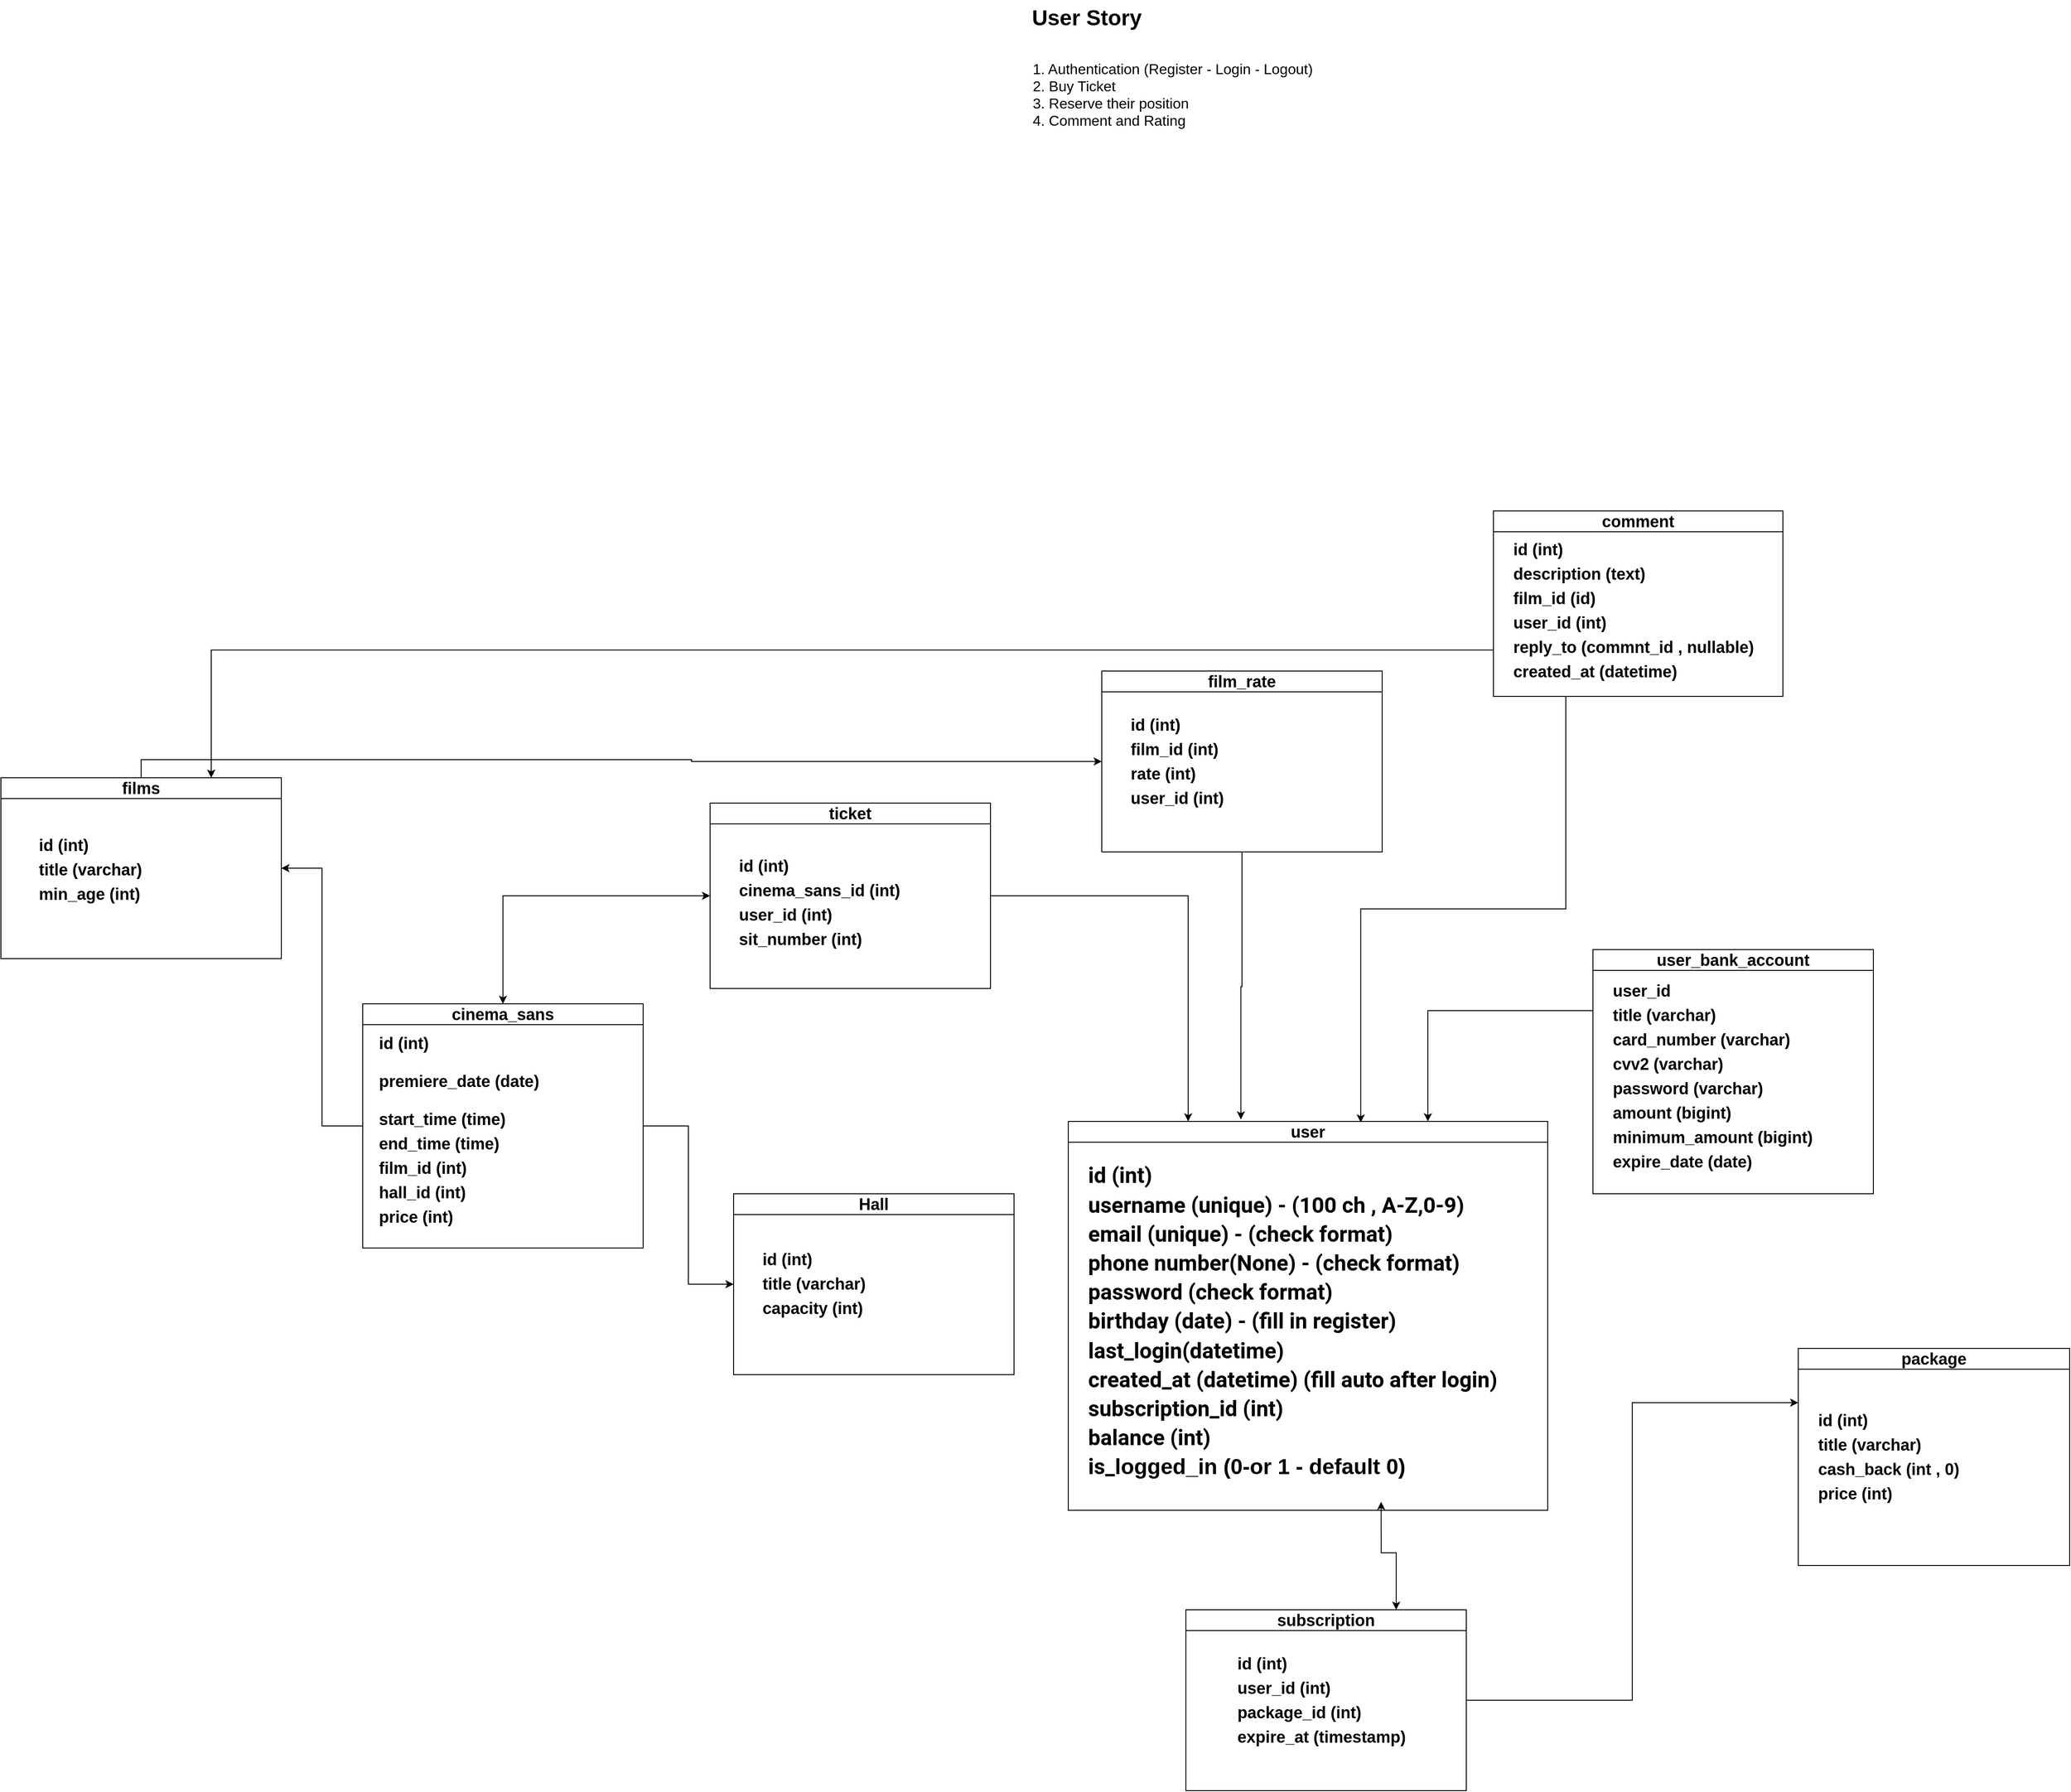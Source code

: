 <mxfile version="20.5.3" type="embed"><diagram name="Page-1" id="5Sw0mt2Ui1cbXPdswmmH"><mxGraphModel dx="3724" dy="1913" grid="0" gridSize="10" guides="1" tooltips="1" connect="1" arrows="1" fold="1" page="0" pageScale="1" pageWidth="850" pageHeight="1100" math="0" shadow="0"><root><mxCell id="0"/><mxCell id="1" parent="0"/><mxCell id="2Hf9jMkPBdYzEBg5ywoU-2" value="&lt;font style=&quot;font-size: 24px;&quot;&gt;&lt;b&gt;User Story&lt;/b&gt;&lt;/font&gt;" style="text;html=1;align=center;verticalAlign=middle;resizable=0;points=[];autosize=1;strokeColor=none;fillColor=none;" parent="1" vertex="1"><mxGeometry x="-40" y="-660" width="140" height="40" as="geometry"/></mxCell><mxCell id="2Hf9jMkPBdYzEBg5ywoU-3" value="&lt;div style=&quot;text-align: left;&quot;&gt;&lt;span style=&quot;font-size: 16px;&quot;&gt;&lt;br&gt;&lt;/span&gt;&lt;/div&gt;&lt;font style=&quot;font-size: 16px;&quot;&gt;&lt;div style=&quot;text-align: left;&quot;&gt;&lt;span style=&quot;background-color: initial;&quot;&gt;1. Authentication (Register - Login - Logout)&lt;/span&gt;&lt;/div&gt;&lt;div style=&quot;text-align: left;&quot;&gt;&lt;span style=&quot;background-color: initial;&quot;&gt;2. Buy Ticket&lt;/span&gt;&lt;/div&gt;&lt;div style=&quot;text-align: left;&quot;&gt;3. Reserve their position&lt;span style=&quot;background-color: initial;&quot;&gt;&lt;br&gt;&lt;/span&gt;&lt;/div&gt;&lt;div style=&quot;text-align: left;&quot;&gt;4. Comment and Rating&lt;/div&gt;&lt;/font&gt;" style="text;html=1;align=center;verticalAlign=middle;resizable=0;points=[];autosize=1;strokeColor=none;fillColor=none;" parent="1" vertex="1"><mxGeometry x="-40" y="-620" width="330" height="110" as="geometry"/></mxCell><mxCell id="2Hf9jMkPBdYzEBg5ywoU-5" value="&lt;span style=&quot;font-size: 16px;&quot;&gt;&lt;br&gt;&lt;/span&gt;" style="text;html=1;align=left;verticalAlign=middle;resizable=0;points=[];autosize=1;strokeColor=none;fillColor=none;" parent="1" vertex="1"><mxGeometry x="-96" y="208" width="20" height="30" as="geometry"/></mxCell><mxCell id="2Hf9jMkPBdYzEBg5ywoU-36" style="edgeStyle=orthogonalEdgeStyle;rounded=0;orthogonalLoop=1;jettySize=auto;html=1;exitX=0.75;exitY=0;exitDx=0;exitDy=0;entryX=0;entryY=0.5;entryDx=0;entryDy=0;startArrow=classic;startFill=1;strokeColor=none;endArrow=none;endFill=0;" parent="1" source="2Hf9jMkPBdYzEBg5ywoU-10" target="2Hf9jMkPBdYzEBg5ywoU-12" edge="1"><mxGeometry relative="1" as="geometry"/></mxCell><mxCell id="2Hf9jMkPBdYzEBg5ywoU-10" value="&lt;h2&gt;user&lt;/h2&gt;" style="swimlane;whiteSpace=wrap;html=1;" parent="1" vertex="1"><mxGeometry x="10" y="580" width="530" height="430" as="geometry"/></mxCell><mxCell id="2Hf9jMkPBdYzEBg5ywoU-8" value="&lt;h1 style=&quot;border-color: var(--border-color); line-height: 130%; font-size: 24px;&quot;&gt;&lt;font style=&quot;font-size: 24px;&quot; face=&quot;Roboto, arial, sans-serif&quot;&gt;id (int)&lt;br&gt;&lt;/font&gt;&lt;font style=&quot;font-size: 24px;&quot; face=&quot;Roboto, arial, sans-serif&quot;&gt;&lt;span style=&quot;&quot;&gt;username (unique) - (100 ch , A-Z,0-9)&lt;br&gt;&lt;/span&gt;&lt;/font&gt;&lt;font style=&quot;font-size: 24px;&quot; face=&quot;Roboto, arial, sans-serif&quot;&gt;&lt;span style=&quot;&quot;&gt;email (unique) - (check format)&lt;br&gt;&lt;/span&gt;&lt;/font&gt;&lt;font style=&quot;font-size: 24px;&quot; face=&quot;Roboto, arial, sans-serif&quot;&gt;&lt;span style=&quot;&quot;&gt;phone number(None) - (check format)&lt;br&gt;&lt;/span&gt;&lt;/font&gt;&lt;font style=&quot;font-size: 24px;&quot; face=&quot;Roboto, arial, sans-serif&quot;&gt;&lt;span style=&quot;&quot;&gt;password (check format)&lt;br&gt;&lt;/span&gt;&lt;/font&gt;&lt;font style=&quot;font-size: 24px;&quot; face=&quot;Roboto, arial, sans-serif&quot;&gt;&lt;span style=&quot;&quot;&gt;birthday (date) - (fill in register)&lt;br&gt;&lt;/span&gt;&lt;/font&gt;&lt;font style=&quot;font-size: 24px;&quot; face=&quot;Roboto, arial, sans-serif&quot;&gt;&lt;span style=&quot;&quot;&gt;last_login(datetime)&lt;br&gt;&lt;/span&gt;&lt;/font&gt;&lt;font style=&quot;font-size: 24px;&quot; face=&quot;Roboto, arial, sans-serif&quot;&gt;&lt;span style=&quot;&quot;&gt;created_at (datetime) (fill auto after login)&lt;br&gt;&lt;/span&gt;&lt;/font&gt;&lt;font style=&quot;font-size: 24px;&quot; face=&quot;Roboto, arial, sans-serif&quot;&gt;&lt;span style=&quot;&quot;&gt;subscription_id (int)&lt;br&gt;&lt;/span&gt;&lt;/font&gt;&lt;font style=&quot;font-size: 24px;&quot; face=&quot;Roboto, arial, sans-serif&quot;&gt;balance (int)&lt;br&gt;is_&lt;/font&gt;logged_in (0-or 1 - default 0)&lt;br&gt;&lt;/h1&gt;" style="text;html=1;align=left;verticalAlign=middle;resizable=0;points=[];autosize=1;" parent="2Hf9jMkPBdYzEBg5ywoU-10" vertex="1"><mxGeometry x="20" y="27" width="490" height="387" as="geometry"/></mxCell><mxCell id="2" style="edgeStyle=orthogonalEdgeStyle;rounded=0;orthogonalLoop=1;jettySize=auto;html=1;exitX=0;exitY=0.25;exitDx=0;exitDy=0;entryX=0.75;entryY=0;entryDx=0;entryDy=0;startArrow=none;startFill=0;endArrow=classic;endFill=1;" parent="1" source="2Hf9jMkPBdYzEBg5ywoU-12" target="2Hf9jMkPBdYzEBg5ywoU-10" edge="1"><mxGeometry relative="1" as="geometry"/></mxCell><mxCell id="2Hf9jMkPBdYzEBg5ywoU-12" value="&lt;h2&gt;user_bank_account&lt;/h2&gt;" style="swimlane;whiteSpace=wrap;html=1;" parent="1" vertex="1"><mxGeometry x="590" y="390" width="310" height="270" as="geometry"/></mxCell><mxCell id="2Hf9jMkPBdYzEBg5ywoU-13" value="&lt;h2 style=&quot;line-height: 150%;&quot;&gt;user_id&amp;nbsp;&lt;br&gt;title (varchar)&lt;br&gt;card_number (varchar)&lt;br&gt;cvv2 (varchar)&lt;br&gt;password (varchar)&lt;br&gt;amount (bigint)&lt;br&gt;minimum_amount (bigint)&lt;br&gt;expire_date (date)&lt;/h2&gt;" style="text;html=1;align=left;verticalAlign=middle;resizable=0;points=[];autosize=1;strokeColor=none;fillColor=none;" parent="2Hf9jMkPBdYzEBg5ywoU-12" vertex="1"><mxGeometry x="20" y="10" width="240" height="260" as="geometry"/></mxCell><mxCell id="2Hf9jMkPBdYzEBg5ywoU-76" style="edgeStyle=orthogonalEdgeStyle;rounded=0;orthogonalLoop=1;jettySize=auto;html=1;exitX=1;exitY=0.5;exitDx=0;exitDy=0;entryX=0;entryY=0.25;entryDx=0;entryDy=0;" parent="1" source="2Hf9jMkPBdYzEBg5ywoU-39" target="2Hf9jMkPBdYzEBg5ywoU-51" edge="1"><mxGeometry relative="1" as="geometry"/></mxCell><mxCell id="2Hf9jMkPBdYzEBg5ywoU-39" value="&lt;h2&gt;subscription&lt;/h2&gt;" style="swimlane;whiteSpace=wrap;html=1;" parent="1" vertex="1"><mxGeometry x="140" y="1120" width="310" height="200" as="geometry"/></mxCell><mxCell id="2Hf9jMkPBdYzEBg5ywoU-40" value="&lt;h2 style=&quot;line-height: 150%;&quot;&gt;id (int)&lt;br&gt;user_id (int)&lt;br&gt;package_id (int)&lt;br&gt;expire_at (timestamp)&lt;/h2&gt;" style="text;html=1;align=left;verticalAlign=middle;resizable=0;points=[];autosize=1;strokeColor=none;fillColor=none;" parent="2Hf9jMkPBdYzEBg5ywoU-39" vertex="1"><mxGeometry x="55" y="25" width="210" height="150" as="geometry"/></mxCell><mxCell id="2Hf9jMkPBdYzEBg5ywoU-77" style="edgeStyle=orthogonalEdgeStyle;rounded=0;orthogonalLoop=1;jettySize=auto;html=1;exitX=0;exitY=0.5;exitDx=0;exitDy=0;entryX=1;entryY=0.5;entryDx=0;entryDy=0;" parent="1" source="2Hf9jMkPBdYzEBg5ywoU-43" target="2Hf9jMkPBdYzEBg5ywoU-45" edge="1"><mxGeometry relative="1" as="geometry"/></mxCell><mxCell id="2Hf9jMkPBdYzEBg5ywoU-84" style="edgeStyle=orthogonalEdgeStyle;rounded=0;orthogonalLoop=1;jettySize=auto;html=1;exitX=0.5;exitY=0;exitDx=0;exitDy=0;entryX=0;entryY=0.5;entryDx=0;entryDy=0;startArrow=classic;startFill=1;" parent="1" source="2Hf9jMkPBdYzEBg5ywoU-43" target="2Hf9jMkPBdYzEBg5ywoU-49" edge="1"><mxGeometry relative="1" as="geometry"/></mxCell><mxCell id="15" style="edgeStyle=orthogonalEdgeStyle;rounded=0;orthogonalLoop=1;jettySize=auto;html=1;exitX=1;exitY=0.5;exitDx=0;exitDy=0;entryX=0;entryY=0.5;entryDx=0;entryDy=0;" edge="1" parent="1" source="2Hf9jMkPBdYzEBg5ywoU-43" target="5"><mxGeometry relative="1" as="geometry"/></mxCell><mxCell id="2Hf9jMkPBdYzEBg5ywoU-43" value="&lt;h2&gt;cinema_sans&lt;/h2&gt;" style="swimlane;whiteSpace=wrap;html=1;" parent="1" vertex="1"><mxGeometry x="-770" y="450" width="310" height="270" as="geometry"/></mxCell><mxCell id="2Hf9jMkPBdYzEBg5ywoU-44" value="&lt;h2 style=&quot;line-height: 150%;&quot;&gt;id (int)&lt;br&gt;&lt;/h2&gt;&lt;h2 style=&quot;line-height: 27px;&quot;&gt;premiere_date (date)&lt;/h2&gt;&lt;h2 style=&quot;line-height: 150%;&quot;&gt;start_time (time)&lt;br&gt;end_time (time)&lt;br&gt;film_id (int)&lt;br&gt;hall_id (int)&lt;br&gt;price (int)&lt;/h2&gt;" style="text;html=1;align=left;verticalAlign=middle;resizable=0;points=[];autosize=1;strokeColor=none;fillColor=none;" parent="2Hf9jMkPBdYzEBg5ywoU-43" vertex="1"><mxGeometry x="15.5" y="10" width="200" height="260" as="geometry"/></mxCell><mxCell id="2Hf9jMkPBdYzEBg5ywoU-88" style="edgeStyle=orthogonalEdgeStyle;rounded=0;orthogonalLoop=1;jettySize=auto;html=1;exitX=0.5;exitY=0;exitDx=0;exitDy=0;entryX=0;entryY=0.5;entryDx=0;entryDy=0;" parent="1" source="2Hf9jMkPBdYzEBg5ywoU-45" target="2Hf9jMkPBdYzEBg5ywoU-85" edge="1"><mxGeometry relative="1" as="geometry"/></mxCell><mxCell id="2Hf9jMkPBdYzEBg5ywoU-45" value="&lt;h2&gt;films&lt;/h2&gt;" style="swimlane;whiteSpace=wrap;html=1;" parent="1" vertex="1"><mxGeometry x="-1170" y="200" width="310" height="200" as="geometry"/></mxCell><mxCell id="2Hf9jMkPBdYzEBg5ywoU-46" value="&lt;h2 style=&quot;line-height: 150%;&quot;&gt;id (int)&lt;br&gt;title (varchar)&lt;br&gt;min_age (int)&lt;br&gt;&lt;br&gt;&lt;/h2&gt;" style="text;html=1;align=left;verticalAlign=middle;resizable=0;points=[];autosize=1;strokeColor=none;fillColor=none;" parent="2Hf9jMkPBdYzEBg5ywoU-45" vertex="1"><mxGeometry x="40" y="40" width="140" height="150" as="geometry"/></mxCell><mxCell id="17" style="edgeStyle=orthogonalEdgeStyle;rounded=0;orthogonalLoop=1;jettySize=auto;html=1;exitX=1;exitY=0.5;exitDx=0;exitDy=0;entryX=0.25;entryY=0;entryDx=0;entryDy=0;" edge="1" parent="1" source="2Hf9jMkPBdYzEBg5ywoU-49" target="2Hf9jMkPBdYzEBg5ywoU-10"><mxGeometry relative="1" as="geometry"/></mxCell><mxCell id="2Hf9jMkPBdYzEBg5ywoU-49" value="&lt;h2&gt;ticket&lt;/h2&gt;" style="swimlane;whiteSpace=wrap;html=1;" parent="1" vertex="1"><mxGeometry x="-386" y="228" width="310" height="205" as="geometry"/></mxCell><mxCell id="2Hf9jMkPBdYzEBg5ywoU-50" value="&lt;h2 style=&quot;line-height: 150%;&quot;&gt;id (int)&lt;br&gt;cinema_sans_id (int)&lt;br&gt;user_id (int)&lt;br&gt;sit_number (int)&lt;br&gt;&lt;/h2&gt;" style="text;html=1;align=left;verticalAlign=middle;resizable=0;points=[];autosize=1;strokeColor=none;fillColor=none;" parent="2Hf9jMkPBdYzEBg5ywoU-49" vertex="1"><mxGeometry x="30" y="35" width="200" height="150" as="geometry"/></mxCell><mxCell id="2Hf9jMkPBdYzEBg5ywoU-51" value="&lt;h2&gt;package&lt;/h2&gt;" style="swimlane;whiteSpace=wrap;html=1;" parent="1" vertex="1"><mxGeometry x="817" y="831" width="300" height="240" as="geometry"/></mxCell><mxCell id="2Hf9jMkPBdYzEBg5ywoU-52" value="&lt;h2 style=&quot;line-height: 150%;&quot;&gt;id (int)&lt;br&gt;title (varchar)&lt;br&gt;cash_back (int , 0)&lt;br&gt;price (int)&lt;/h2&gt;" style="text;html=1;align=left;verticalAlign=middle;resizable=0;points=[];autosize=1;strokeColor=none;fillColor=none;" parent="2Hf9jMkPBdYzEBg5ywoU-51" vertex="1"><mxGeometry x="20" y="45" width="180" height="150" as="geometry"/></mxCell><mxCell id="18" style="edgeStyle=orthogonalEdgeStyle;rounded=0;orthogonalLoop=1;jettySize=auto;html=1;exitX=0.5;exitY=1;exitDx=0;exitDy=0;entryX=0.36;entryY=-0.005;entryDx=0;entryDy=0;entryPerimeter=0;" edge="1" parent="1" source="2Hf9jMkPBdYzEBg5ywoU-85" target="2Hf9jMkPBdYzEBg5ywoU-10"><mxGeometry relative="1" as="geometry"/></mxCell><mxCell id="2Hf9jMkPBdYzEBg5ywoU-85" value="&lt;h2&gt;film_rate&lt;/h2&gt;" style="swimlane;whiteSpace=wrap;html=1;" parent="1" vertex="1"><mxGeometry x="47" y="82" width="310" height="200" as="geometry"/></mxCell><mxCell id="2Hf9jMkPBdYzEBg5ywoU-86" value="&lt;h2 style=&quot;line-height: 150%;&quot;&gt;id (int)&lt;br&gt;film_id (int)&lt;br&gt;rate (int)&lt;br&gt;user_id (int)&lt;br&gt;&lt;/h2&gt;" style="text;html=1;align=left;verticalAlign=middle;resizable=0;points=[];autosize=1;strokeColor=none;fillColor=none;" parent="2Hf9jMkPBdYzEBg5ywoU-85" vertex="1"><mxGeometry x="30" y="25" width="130" height="150" as="geometry"/></mxCell><mxCell id="2Hf9jMkPBdYzEBg5ywoU-92" style="edgeStyle=orthogonalEdgeStyle;rounded=0;orthogonalLoop=1;jettySize=auto;html=1;exitX=0.75;exitY=0;exitDx=0;exitDy=0;entryX=0.665;entryY=1.017;entryDx=0;entryDy=0;entryPerimeter=0;startArrow=classic;startFill=1;" parent="1" source="2Hf9jMkPBdYzEBg5ywoU-39" target="2Hf9jMkPBdYzEBg5ywoU-8" edge="1"><mxGeometry relative="1" as="geometry"/></mxCell><mxCell id="5" value="&lt;h2&gt;Hall&lt;/h2&gt;" style="swimlane;whiteSpace=wrap;html=1;" parent="1" vertex="1"><mxGeometry x="-360" y="660" width="310" height="200" as="geometry"/></mxCell><mxCell id="6" value="&lt;h2 style=&quot;line-height: 150%;&quot;&gt;id (int)&lt;br&gt;title (varchar)&lt;br&gt;capacity (int)&lt;/h2&gt;" style="text;html=1;align=left;verticalAlign=middle;resizable=0;points=[];autosize=1;strokeColor=none;fillColor=none;" parent="5" vertex="1"><mxGeometry x="30" y="40" width="140" height="120" as="geometry"/></mxCell><mxCell id="13" style="edgeStyle=orthogonalEdgeStyle;rounded=0;orthogonalLoop=1;jettySize=auto;html=1;exitX=0;exitY=0.75;exitDx=0;exitDy=0;entryX=0.75;entryY=0;entryDx=0;entryDy=0;startArrow=none;startFill=0;endArrow=classic;endFill=1;" parent="1" source="8" target="2Hf9jMkPBdYzEBg5ywoU-45" edge="1"><mxGeometry relative="1" as="geometry"/></mxCell><mxCell id="14" style="edgeStyle=orthogonalEdgeStyle;rounded=0;orthogonalLoop=1;jettySize=auto;html=1;exitX=0.25;exitY=1;exitDx=0;exitDy=0;entryX=0.61;entryY=0.003;entryDx=0;entryDy=0;entryPerimeter=0;startArrow=none;startFill=0;endArrow=classic;endFill=1;" parent="1" source="8" target="2Hf9jMkPBdYzEBg5ywoU-10" edge="1"><mxGeometry relative="1" as="geometry"/></mxCell><mxCell id="8" value="&lt;h2&gt;comment&lt;/h2&gt;" style="swimlane;whiteSpace=wrap;html=1;" parent="1" vertex="1"><mxGeometry x="480" y="-95" width="320" height="205" as="geometry"/></mxCell><mxCell id="9" value="&lt;h2 style=&quot;line-height: 150%;&quot;&gt;id (int)&lt;br&gt;description (text)&lt;br&gt;film_id (id)&lt;br&gt;user_id (int)&lt;br&gt;reply_to (commnt_id , nullable)&lt;br&gt;created_at (datetime)&lt;/h2&gt;" style="text;html=1;align=left;verticalAlign=middle;resizable=0;points=[];autosize=1;strokeColor=none;fillColor=none;" parent="8" vertex="1"><mxGeometry x="20" y="5" width="290" height="210" as="geometry"/></mxCell></root></mxGraphModel></diagram></mxfile>
